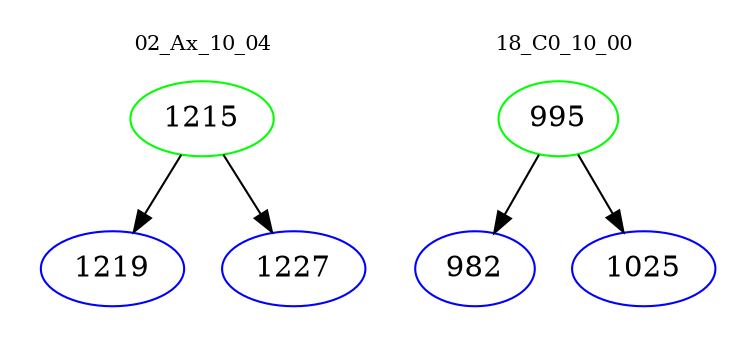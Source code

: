 digraph{
subgraph cluster_0 {
color = white
label = "02_Ax_10_04";
fontsize=10;
T0_1215 [label="1215", color="green"]
T0_1215 -> T0_1219 [color="black"]
T0_1219 [label="1219", color="blue"]
T0_1215 -> T0_1227 [color="black"]
T0_1227 [label="1227", color="blue"]
}
subgraph cluster_1 {
color = white
label = "18_C0_10_00";
fontsize=10;
T1_995 [label="995", color="green"]
T1_995 -> T1_982 [color="black"]
T1_982 [label="982", color="blue"]
T1_995 -> T1_1025 [color="black"]
T1_1025 [label="1025", color="blue"]
}
}
